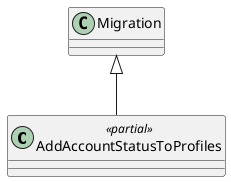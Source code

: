 @startuml
class AddAccountStatusToProfiles <<partial>> {
}
Migration <|-- AddAccountStatusToProfiles
@enduml
